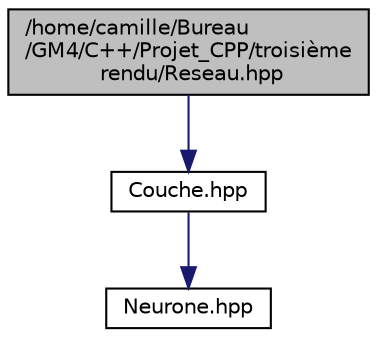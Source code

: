 digraph "/home/camille/Bureau/GM4/C++/Projet_CPP/troisième rendu/Reseau.hpp"
{
 // LATEX_PDF_SIZE
  edge [fontname="Helvetica",fontsize="10",labelfontname="Helvetica",labelfontsize="10"];
  node [fontname="Helvetica",fontsize="10",shape=record];
  Node1 [label="/home/camille/Bureau\l/GM4/C++/Projet_CPP/troisième\l rendu/Reseau.hpp",height=0.2,width=0.4,color="black", fillcolor="grey75", style="filled", fontcolor="black",tooltip="Les propriétés d'un réseau : le nombre de couches qui le compose, ses couches, et sa matrice de liais..."];
  Node1 -> Node2 [color="midnightblue",fontsize="10",style="solid"];
  Node2 [label="Couche.hpp",height=0.2,width=0.4,color="black", fillcolor="white", style="filled",URL="$_couche_8hpp.html",tooltip="Les propritées d'une couche : ses nombre de neurones ainsi que sa fonction d'activation."];
  Node2 -> Node3 [color="midnightblue",fontsize="10",style="solid"];
  Node3 [label="Neurone.hpp",height=0.2,width=0.4,color="black", fillcolor="white", style="filled",URL="$_neurone_8hpp.html",tooltip="Les propritées d'un neurone : son indice et so valeur."];
}
